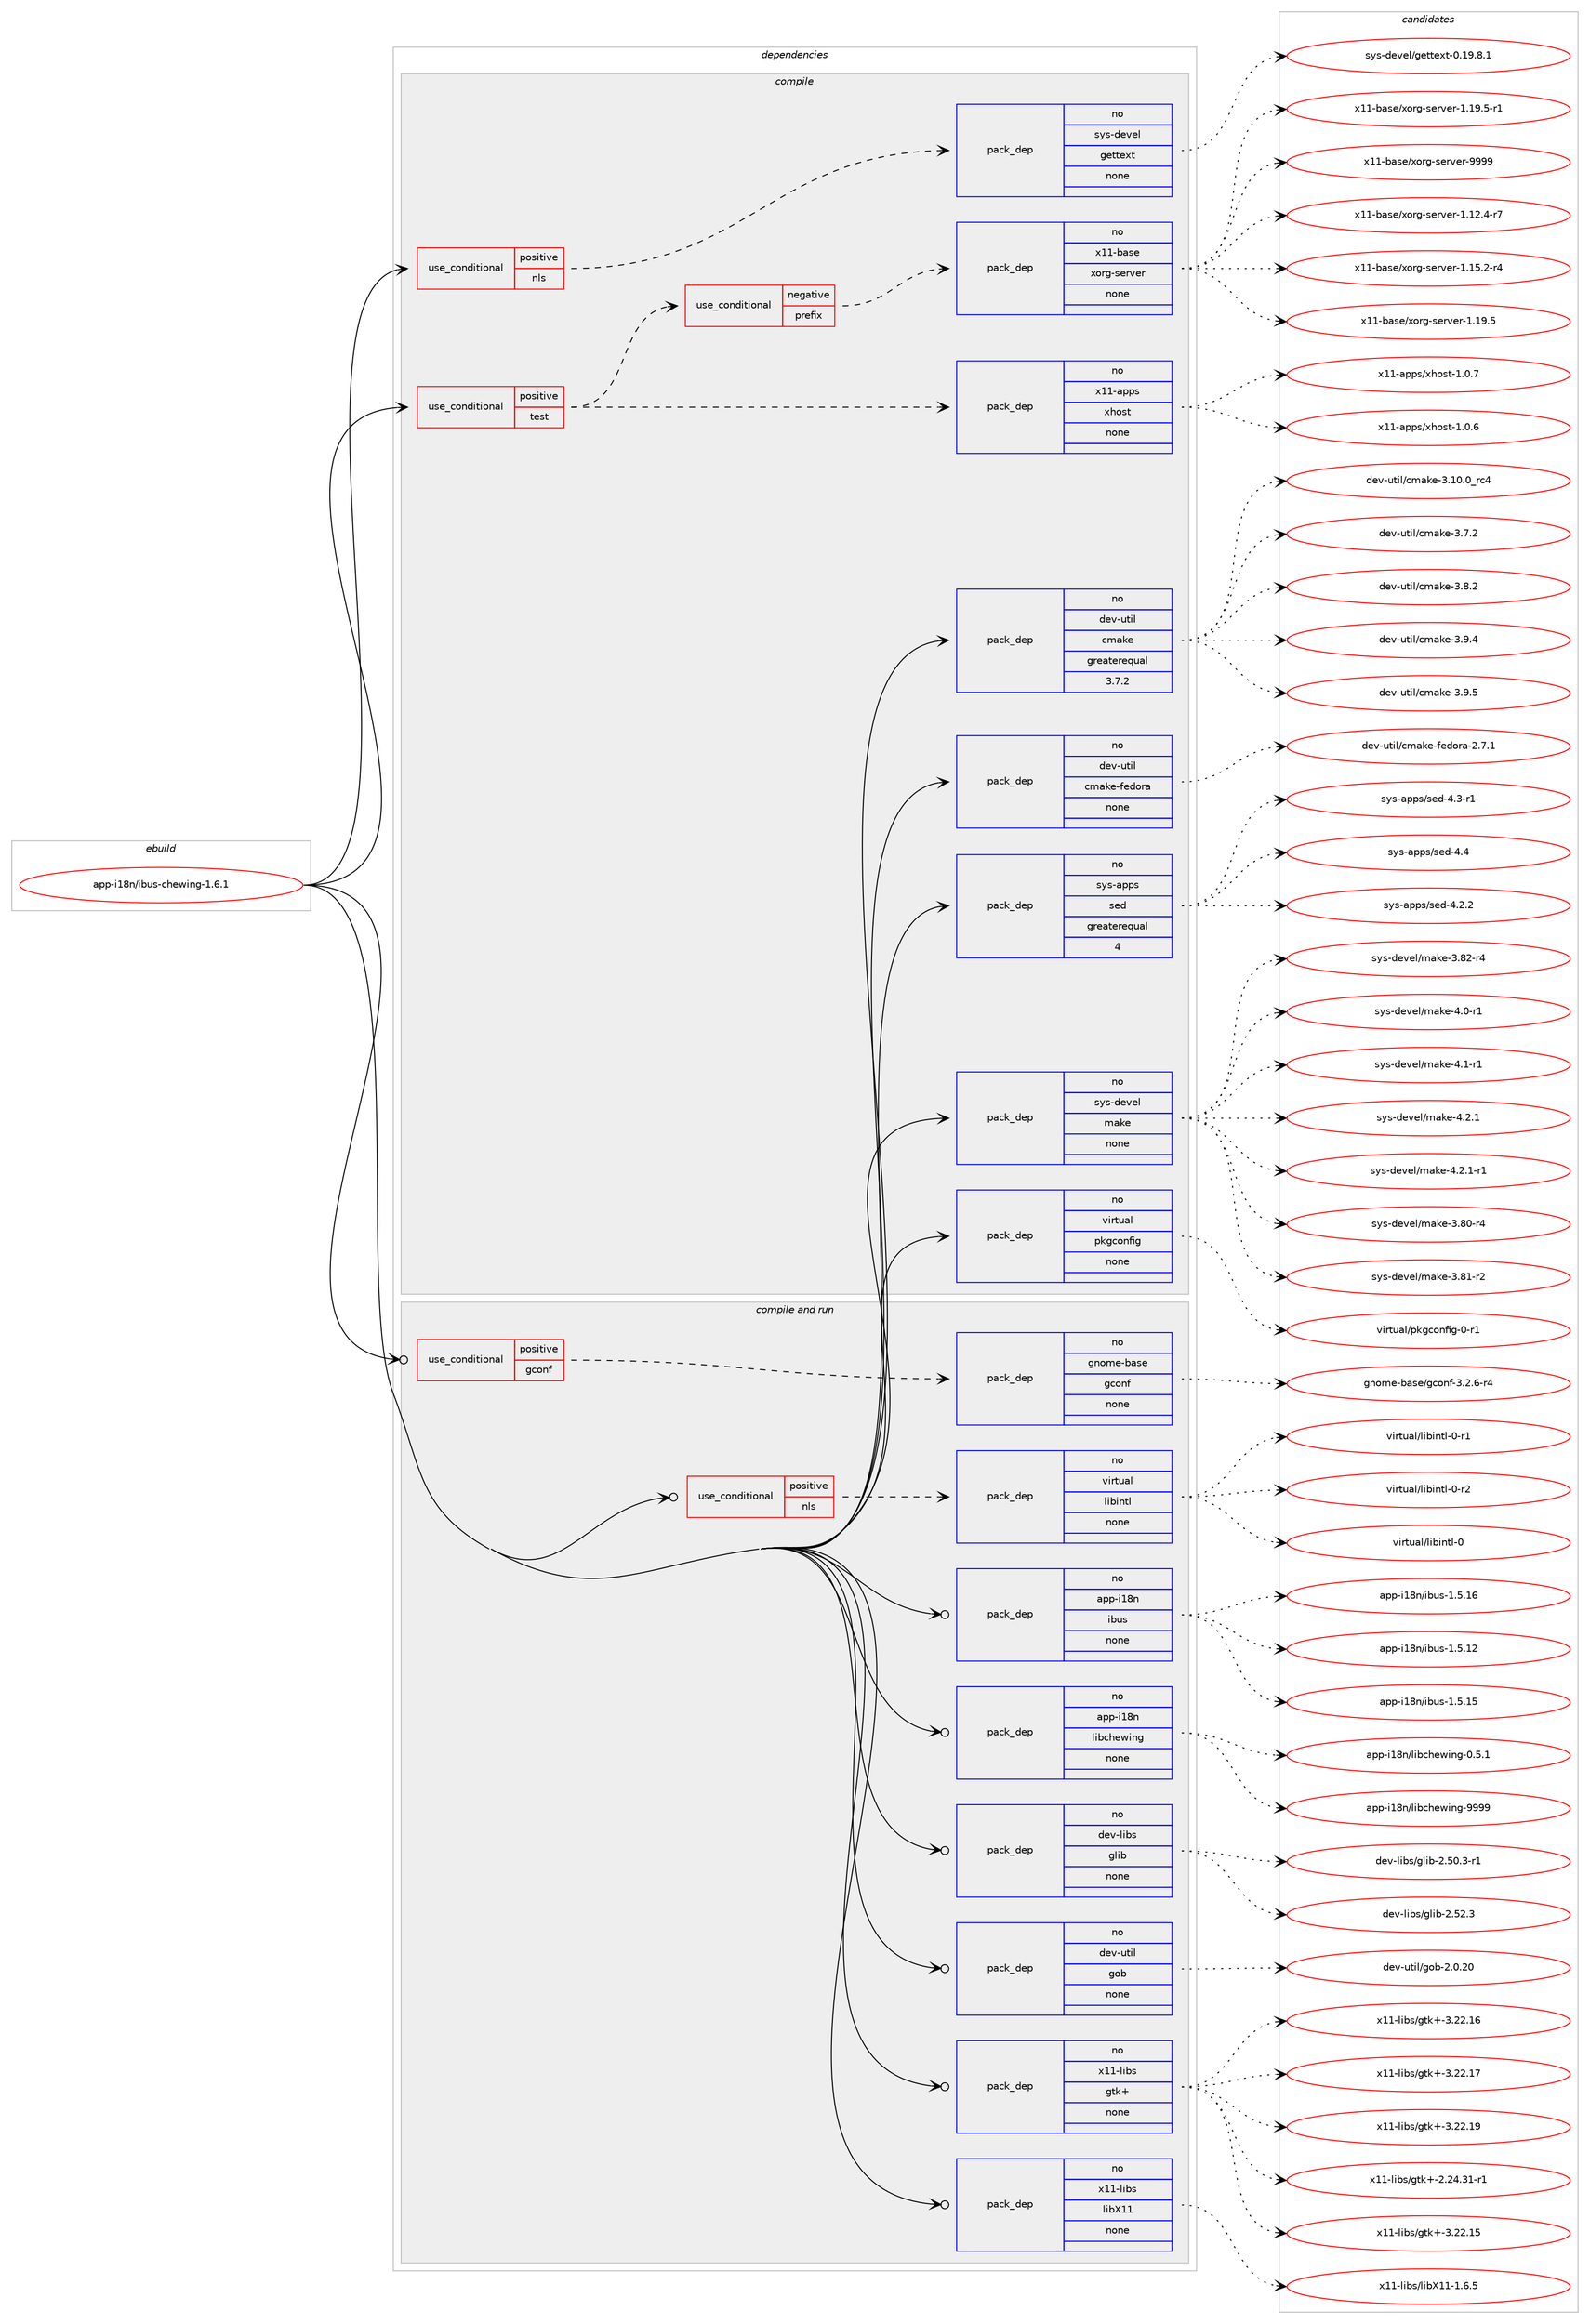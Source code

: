 digraph prolog {

# *************
# Graph options
# *************

newrank=true;
concentrate=true;
compound=true;
graph [rankdir=LR,fontname=Helvetica,fontsize=10,ranksep=1.5];#, ranksep=2.5, nodesep=0.2];
edge  [arrowhead=vee];
node  [fontname=Helvetica,fontsize=10];

# **********
# The ebuild
# **********

subgraph cluster_leftcol {
color=gray;
rank=same;
label=<<i>ebuild</i>>;
id [label="app-i18n/ibus-chewing-1.6.1", color=red, width=4, href="../app-i18n/ibus-chewing-1.6.1.svg"];
}

# ****************
# The dependencies
# ****************

subgraph cluster_midcol {
color=gray;
label=<<i>dependencies</i>>;
subgraph cluster_compile {
fillcolor="#eeeeee";
style=filled;
label=<<i>compile</i>>;
subgraph cond11780 {
dependency42408 [label=<<TABLE BORDER="0" CELLBORDER="1" CELLSPACING="0" CELLPADDING="4"><TR><TD ROWSPAN="3" CELLPADDING="10">use_conditional</TD></TR><TR><TD>positive</TD></TR><TR><TD>nls</TD></TR></TABLE>>, shape=none, color=red];
subgraph pack29976 {
dependency42409 [label=<<TABLE BORDER="0" CELLBORDER="1" CELLSPACING="0" CELLPADDING="4" WIDTH="220"><TR><TD ROWSPAN="6" CELLPADDING="30">pack_dep</TD></TR><TR><TD WIDTH="110">no</TD></TR><TR><TD>sys-devel</TD></TR><TR><TD>gettext</TD></TR><TR><TD>none</TD></TR><TR><TD></TD></TR></TABLE>>, shape=none, color=blue];
}
dependency42408:e -> dependency42409:w [weight=20,style="dashed",arrowhead="vee"];
}
id:e -> dependency42408:w [weight=20,style="solid",arrowhead="vee"];
subgraph cond11781 {
dependency42410 [label=<<TABLE BORDER="0" CELLBORDER="1" CELLSPACING="0" CELLPADDING="4"><TR><TD ROWSPAN="3" CELLPADDING="10">use_conditional</TD></TR><TR><TD>positive</TD></TR><TR><TD>test</TD></TR></TABLE>>, shape=none, color=red];
subgraph cond11782 {
dependency42411 [label=<<TABLE BORDER="0" CELLBORDER="1" CELLSPACING="0" CELLPADDING="4"><TR><TD ROWSPAN="3" CELLPADDING="10">use_conditional</TD></TR><TR><TD>negative</TD></TR><TR><TD>prefix</TD></TR></TABLE>>, shape=none, color=red];
subgraph pack29977 {
dependency42412 [label=<<TABLE BORDER="0" CELLBORDER="1" CELLSPACING="0" CELLPADDING="4" WIDTH="220"><TR><TD ROWSPAN="6" CELLPADDING="30">pack_dep</TD></TR><TR><TD WIDTH="110">no</TD></TR><TR><TD>x11-base</TD></TR><TR><TD>xorg-server</TD></TR><TR><TD>none</TD></TR><TR><TD></TD></TR></TABLE>>, shape=none, color=blue];
}
dependency42411:e -> dependency42412:w [weight=20,style="dashed",arrowhead="vee"];
}
dependency42410:e -> dependency42411:w [weight=20,style="dashed",arrowhead="vee"];
subgraph pack29978 {
dependency42413 [label=<<TABLE BORDER="0" CELLBORDER="1" CELLSPACING="0" CELLPADDING="4" WIDTH="220"><TR><TD ROWSPAN="6" CELLPADDING="30">pack_dep</TD></TR><TR><TD WIDTH="110">no</TD></TR><TR><TD>x11-apps</TD></TR><TR><TD>xhost</TD></TR><TR><TD>none</TD></TR><TR><TD></TD></TR></TABLE>>, shape=none, color=blue];
}
dependency42410:e -> dependency42413:w [weight=20,style="dashed",arrowhead="vee"];
}
id:e -> dependency42410:w [weight=20,style="solid",arrowhead="vee"];
subgraph pack29979 {
dependency42414 [label=<<TABLE BORDER="0" CELLBORDER="1" CELLSPACING="0" CELLPADDING="4" WIDTH="220"><TR><TD ROWSPAN="6" CELLPADDING="30">pack_dep</TD></TR><TR><TD WIDTH="110">no</TD></TR><TR><TD>dev-util</TD></TR><TR><TD>cmake</TD></TR><TR><TD>greaterequal</TD></TR><TR><TD>3.7.2</TD></TR></TABLE>>, shape=none, color=blue];
}
id:e -> dependency42414:w [weight=20,style="solid",arrowhead="vee"];
subgraph pack29980 {
dependency42415 [label=<<TABLE BORDER="0" CELLBORDER="1" CELLSPACING="0" CELLPADDING="4" WIDTH="220"><TR><TD ROWSPAN="6" CELLPADDING="30">pack_dep</TD></TR><TR><TD WIDTH="110">no</TD></TR><TR><TD>dev-util</TD></TR><TR><TD>cmake-fedora</TD></TR><TR><TD>none</TD></TR><TR><TD></TD></TR></TABLE>>, shape=none, color=blue];
}
id:e -> dependency42415:w [weight=20,style="solid",arrowhead="vee"];
subgraph pack29981 {
dependency42416 [label=<<TABLE BORDER="0" CELLBORDER="1" CELLSPACING="0" CELLPADDING="4" WIDTH="220"><TR><TD ROWSPAN="6" CELLPADDING="30">pack_dep</TD></TR><TR><TD WIDTH="110">no</TD></TR><TR><TD>sys-apps</TD></TR><TR><TD>sed</TD></TR><TR><TD>greaterequal</TD></TR><TR><TD>4</TD></TR></TABLE>>, shape=none, color=blue];
}
id:e -> dependency42416:w [weight=20,style="solid",arrowhead="vee"];
subgraph pack29982 {
dependency42417 [label=<<TABLE BORDER="0" CELLBORDER="1" CELLSPACING="0" CELLPADDING="4" WIDTH="220"><TR><TD ROWSPAN="6" CELLPADDING="30">pack_dep</TD></TR><TR><TD WIDTH="110">no</TD></TR><TR><TD>sys-devel</TD></TR><TR><TD>make</TD></TR><TR><TD>none</TD></TR><TR><TD></TD></TR></TABLE>>, shape=none, color=blue];
}
id:e -> dependency42417:w [weight=20,style="solid",arrowhead="vee"];
subgraph pack29983 {
dependency42418 [label=<<TABLE BORDER="0" CELLBORDER="1" CELLSPACING="0" CELLPADDING="4" WIDTH="220"><TR><TD ROWSPAN="6" CELLPADDING="30">pack_dep</TD></TR><TR><TD WIDTH="110">no</TD></TR><TR><TD>virtual</TD></TR><TR><TD>pkgconfig</TD></TR><TR><TD>none</TD></TR><TR><TD></TD></TR></TABLE>>, shape=none, color=blue];
}
id:e -> dependency42418:w [weight=20,style="solid",arrowhead="vee"];
}
subgraph cluster_compileandrun {
fillcolor="#eeeeee";
style=filled;
label=<<i>compile and run</i>>;
subgraph cond11783 {
dependency42419 [label=<<TABLE BORDER="0" CELLBORDER="1" CELLSPACING="0" CELLPADDING="4"><TR><TD ROWSPAN="3" CELLPADDING="10">use_conditional</TD></TR><TR><TD>positive</TD></TR><TR><TD>gconf</TD></TR></TABLE>>, shape=none, color=red];
subgraph pack29984 {
dependency42420 [label=<<TABLE BORDER="0" CELLBORDER="1" CELLSPACING="0" CELLPADDING="4" WIDTH="220"><TR><TD ROWSPAN="6" CELLPADDING="30">pack_dep</TD></TR><TR><TD WIDTH="110">no</TD></TR><TR><TD>gnome-base</TD></TR><TR><TD>gconf</TD></TR><TR><TD>none</TD></TR><TR><TD></TD></TR></TABLE>>, shape=none, color=blue];
}
dependency42419:e -> dependency42420:w [weight=20,style="dashed",arrowhead="vee"];
}
id:e -> dependency42419:w [weight=20,style="solid",arrowhead="odotvee"];
subgraph cond11784 {
dependency42421 [label=<<TABLE BORDER="0" CELLBORDER="1" CELLSPACING="0" CELLPADDING="4"><TR><TD ROWSPAN="3" CELLPADDING="10">use_conditional</TD></TR><TR><TD>positive</TD></TR><TR><TD>nls</TD></TR></TABLE>>, shape=none, color=red];
subgraph pack29985 {
dependency42422 [label=<<TABLE BORDER="0" CELLBORDER="1" CELLSPACING="0" CELLPADDING="4" WIDTH="220"><TR><TD ROWSPAN="6" CELLPADDING="30">pack_dep</TD></TR><TR><TD WIDTH="110">no</TD></TR><TR><TD>virtual</TD></TR><TR><TD>libintl</TD></TR><TR><TD>none</TD></TR><TR><TD></TD></TR></TABLE>>, shape=none, color=blue];
}
dependency42421:e -> dependency42422:w [weight=20,style="dashed",arrowhead="vee"];
}
id:e -> dependency42421:w [weight=20,style="solid",arrowhead="odotvee"];
subgraph pack29986 {
dependency42423 [label=<<TABLE BORDER="0" CELLBORDER="1" CELLSPACING="0" CELLPADDING="4" WIDTH="220"><TR><TD ROWSPAN="6" CELLPADDING="30">pack_dep</TD></TR><TR><TD WIDTH="110">no</TD></TR><TR><TD>app-i18n</TD></TR><TR><TD>ibus</TD></TR><TR><TD>none</TD></TR><TR><TD></TD></TR></TABLE>>, shape=none, color=blue];
}
id:e -> dependency42423:w [weight=20,style="solid",arrowhead="odotvee"];
subgraph pack29987 {
dependency42424 [label=<<TABLE BORDER="0" CELLBORDER="1" CELLSPACING="0" CELLPADDING="4" WIDTH="220"><TR><TD ROWSPAN="6" CELLPADDING="30">pack_dep</TD></TR><TR><TD WIDTH="110">no</TD></TR><TR><TD>app-i18n</TD></TR><TR><TD>libchewing</TD></TR><TR><TD>none</TD></TR><TR><TD></TD></TR></TABLE>>, shape=none, color=blue];
}
id:e -> dependency42424:w [weight=20,style="solid",arrowhead="odotvee"];
subgraph pack29988 {
dependency42425 [label=<<TABLE BORDER="0" CELLBORDER="1" CELLSPACING="0" CELLPADDING="4" WIDTH="220"><TR><TD ROWSPAN="6" CELLPADDING="30">pack_dep</TD></TR><TR><TD WIDTH="110">no</TD></TR><TR><TD>dev-libs</TD></TR><TR><TD>glib</TD></TR><TR><TD>none</TD></TR><TR><TD></TD></TR></TABLE>>, shape=none, color=blue];
}
id:e -> dependency42425:w [weight=20,style="solid",arrowhead="odotvee"];
subgraph pack29989 {
dependency42426 [label=<<TABLE BORDER="0" CELLBORDER="1" CELLSPACING="0" CELLPADDING="4" WIDTH="220"><TR><TD ROWSPAN="6" CELLPADDING="30">pack_dep</TD></TR><TR><TD WIDTH="110">no</TD></TR><TR><TD>dev-util</TD></TR><TR><TD>gob</TD></TR><TR><TD>none</TD></TR><TR><TD></TD></TR></TABLE>>, shape=none, color=blue];
}
id:e -> dependency42426:w [weight=20,style="solid",arrowhead="odotvee"];
subgraph pack29990 {
dependency42427 [label=<<TABLE BORDER="0" CELLBORDER="1" CELLSPACING="0" CELLPADDING="4" WIDTH="220"><TR><TD ROWSPAN="6" CELLPADDING="30">pack_dep</TD></TR><TR><TD WIDTH="110">no</TD></TR><TR><TD>x11-libs</TD></TR><TR><TD>gtk+</TD></TR><TR><TD>none</TD></TR><TR><TD></TD></TR></TABLE>>, shape=none, color=blue];
}
id:e -> dependency42427:w [weight=20,style="solid",arrowhead="odotvee"];
subgraph pack29991 {
dependency42428 [label=<<TABLE BORDER="0" CELLBORDER="1" CELLSPACING="0" CELLPADDING="4" WIDTH="220"><TR><TD ROWSPAN="6" CELLPADDING="30">pack_dep</TD></TR><TR><TD WIDTH="110">no</TD></TR><TR><TD>x11-libs</TD></TR><TR><TD>libX11</TD></TR><TR><TD>none</TD></TR><TR><TD></TD></TR></TABLE>>, shape=none, color=blue];
}
id:e -> dependency42428:w [weight=20,style="solid",arrowhead="odotvee"];
}
subgraph cluster_run {
fillcolor="#eeeeee";
style=filled;
label=<<i>run</i>>;
}
}

# **************
# The candidates
# **************

subgraph cluster_choices {
rank=same;
color=gray;
label=<<i>candidates</i>>;

subgraph choice29976 {
color=black;
nodesep=1;
choice1151211154510010111810110847103101116116101120116454846495746564649 [label="sys-devel/gettext-0.19.8.1", color=red, width=4,href="../sys-devel/gettext-0.19.8.1.svg"];
dependency42409:e -> choice1151211154510010111810110847103101116116101120116454846495746564649:w [style=dotted,weight="100"];
}
subgraph choice29977 {
color=black;
nodesep=1;
choice12049494598971151014712011111410345115101114118101114454946495046524511455 [label="x11-base/xorg-server-1.12.4-r7", color=red, width=4,href="../x11-base/xorg-server-1.12.4-r7.svg"];
choice12049494598971151014712011111410345115101114118101114454946495346504511452 [label="x11-base/xorg-server-1.15.2-r4", color=red, width=4,href="../x11-base/xorg-server-1.15.2-r4.svg"];
choice1204949459897115101471201111141034511510111411810111445494649574653 [label="x11-base/xorg-server-1.19.5", color=red, width=4,href="../x11-base/xorg-server-1.19.5.svg"];
choice12049494598971151014712011111410345115101114118101114454946495746534511449 [label="x11-base/xorg-server-1.19.5-r1", color=red, width=4,href="../x11-base/xorg-server-1.19.5-r1.svg"];
choice120494945989711510147120111114103451151011141181011144557575757 [label="x11-base/xorg-server-9999", color=red, width=4,href="../x11-base/xorg-server-9999.svg"];
dependency42412:e -> choice12049494598971151014712011111410345115101114118101114454946495046524511455:w [style=dotted,weight="100"];
dependency42412:e -> choice12049494598971151014712011111410345115101114118101114454946495346504511452:w [style=dotted,weight="100"];
dependency42412:e -> choice1204949459897115101471201111141034511510111411810111445494649574653:w [style=dotted,weight="100"];
dependency42412:e -> choice12049494598971151014712011111410345115101114118101114454946495746534511449:w [style=dotted,weight="100"];
dependency42412:e -> choice120494945989711510147120111114103451151011141181011144557575757:w [style=dotted,weight="100"];
}
subgraph choice29978 {
color=black;
nodesep=1;
choice1204949459711211211547120104111115116454946484654 [label="x11-apps/xhost-1.0.6", color=red, width=4,href="../x11-apps/xhost-1.0.6.svg"];
choice1204949459711211211547120104111115116454946484655 [label="x11-apps/xhost-1.0.7", color=red, width=4,href="../x11-apps/xhost-1.0.7.svg"];
dependency42413:e -> choice1204949459711211211547120104111115116454946484654:w [style=dotted,weight="100"];
dependency42413:e -> choice1204949459711211211547120104111115116454946484655:w [style=dotted,weight="100"];
}
subgraph choice29979 {
color=black;
nodesep=1;
choice1001011184511711610510847991099710710145514649484648951149952 [label="dev-util/cmake-3.10.0_rc4", color=red, width=4,href="../dev-util/cmake-3.10.0_rc4.svg"];
choice10010111845117116105108479910997107101455146554650 [label="dev-util/cmake-3.7.2", color=red, width=4,href="../dev-util/cmake-3.7.2.svg"];
choice10010111845117116105108479910997107101455146564650 [label="dev-util/cmake-3.8.2", color=red, width=4,href="../dev-util/cmake-3.8.2.svg"];
choice10010111845117116105108479910997107101455146574652 [label="dev-util/cmake-3.9.4", color=red, width=4,href="../dev-util/cmake-3.9.4.svg"];
choice10010111845117116105108479910997107101455146574653 [label="dev-util/cmake-3.9.5", color=red, width=4,href="../dev-util/cmake-3.9.5.svg"];
dependency42414:e -> choice1001011184511711610510847991099710710145514649484648951149952:w [style=dotted,weight="100"];
dependency42414:e -> choice10010111845117116105108479910997107101455146554650:w [style=dotted,weight="100"];
dependency42414:e -> choice10010111845117116105108479910997107101455146564650:w [style=dotted,weight="100"];
dependency42414:e -> choice10010111845117116105108479910997107101455146574652:w [style=dotted,weight="100"];
dependency42414:e -> choice10010111845117116105108479910997107101455146574653:w [style=dotted,weight="100"];
}
subgraph choice29980 {
color=black;
nodesep=1;
choice100101118451171161051084799109971071014510210110011111497455046554649 [label="dev-util/cmake-fedora-2.7.1", color=red, width=4,href="../dev-util/cmake-fedora-2.7.1.svg"];
dependency42415:e -> choice100101118451171161051084799109971071014510210110011111497455046554649:w [style=dotted,weight="100"];
}
subgraph choice29981 {
color=black;
nodesep=1;
choice115121115459711211211547115101100455246504650 [label="sys-apps/sed-4.2.2", color=red, width=4,href="../sys-apps/sed-4.2.2.svg"];
choice115121115459711211211547115101100455246514511449 [label="sys-apps/sed-4.3-r1", color=red, width=4,href="../sys-apps/sed-4.3-r1.svg"];
choice11512111545971121121154711510110045524652 [label="sys-apps/sed-4.4", color=red, width=4,href="../sys-apps/sed-4.4.svg"];
dependency42416:e -> choice115121115459711211211547115101100455246504650:w [style=dotted,weight="100"];
dependency42416:e -> choice115121115459711211211547115101100455246514511449:w [style=dotted,weight="100"];
dependency42416:e -> choice11512111545971121121154711510110045524652:w [style=dotted,weight="100"];
}
subgraph choice29982 {
color=black;
nodesep=1;
choice11512111545100101118101108471099710710145514656484511452 [label="sys-devel/make-3.80-r4", color=red, width=4,href="../sys-devel/make-3.80-r4.svg"];
choice11512111545100101118101108471099710710145514656494511450 [label="sys-devel/make-3.81-r2", color=red, width=4,href="../sys-devel/make-3.81-r2.svg"];
choice11512111545100101118101108471099710710145514656504511452 [label="sys-devel/make-3.82-r4", color=red, width=4,href="../sys-devel/make-3.82-r4.svg"];
choice115121115451001011181011084710997107101455246484511449 [label="sys-devel/make-4.0-r1", color=red, width=4,href="../sys-devel/make-4.0-r1.svg"];
choice115121115451001011181011084710997107101455246494511449 [label="sys-devel/make-4.1-r1", color=red, width=4,href="../sys-devel/make-4.1-r1.svg"];
choice115121115451001011181011084710997107101455246504649 [label="sys-devel/make-4.2.1", color=red, width=4,href="../sys-devel/make-4.2.1.svg"];
choice1151211154510010111810110847109971071014552465046494511449 [label="sys-devel/make-4.2.1-r1", color=red, width=4,href="../sys-devel/make-4.2.1-r1.svg"];
dependency42417:e -> choice11512111545100101118101108471099710710145514656484511452:w [style=dotted,weight="100"];
dependency42417:e -> choice11512111545100101118101108471099710710145514656494511450:w [style=dotted,weight="100"];
dependency42417:e -> choice11512111545100101118101108471099710710145514656504511452:w [style=dotted,weight="100"];
dependency42417:e -> choice115121115451001011181011084710997107101455246484511449:w [style=dotted,weight="100"];
dependency42417:e -> choice115121115451001011181011084710997107101455246494511449:w [style=dotted,weight="100"];
dependency42417:e -> choice115121115451001011181011084710997107101455246504649:w [style=dotted,weight="100"];
dependency42417:e -> choice1151211154510010111810110847109971071014552465046494511449:w [style=dotted,weight="100"];
}
subgraph choice29983 {
color=black;
nodesep=1;
choice11810511411611797108471121071039911111010210510345484511449 [label="virtual/pkgconfig-0-r1", color=red, width=4,href="../virtual/pkgconfig-0-r1.svg"];
dependency42418:e -> choice11810511411611797108471121071039911111010210510345484511449:w [style=dotted,weight="100"];
}
subgraph choice29984 {
color=black;
nodesep=1;
choice10311011110910145989711510147103991111101024551465046544511452 [label="gnome-base/gconf-3.2.6-r4", color=red, width=4,href="../gnome-base/gconf-3.2.6-r4.svg"];
dependency42420:e -> choice10311011110910145989711510147103991111101024551465046544511452:w [style=dotted,weight="100"];
}
subgraph choice29985 {
color=black;
nodesep=1;
choice1181051141161179710847108105981051101161084548 [label="virtual/libintl-0", color=red, width=4,href="../virtual/libintl-0.svg"];
choice11810511411611797108471081059810511011610845484511449 [label="virtual/libintl-0-r1", color=red, width=4,href="../virtual/libintl-0-r1.svg"];
choice11810511411611797108471081059810511011610845484511450 [label="virtual/libintl-0-r2", color=red, width=4,href="../virtual/libintl-0-r2.svg"];
dependency42422:e -> choice1181051141161179710847108105981051101161084548:w [style=dotted,weight="100"];
dependency42422:e -> choice11810511411611797108471081059810511011610845484511449:w [style=dotted,weight="100"];
dependency42422:e -> choice11810511411611797108471081059810511011610845484511450:w [style=dotted,weight="100"];
}
subgraph choice29986 {
color=black;
nodesep=1;
choice97112112451054956110471059811711545494653464950 [label="app-i18n/ibus-1.5.12", color=red, width=4,href="../app-i18n/ibus-1.5.12.svg"];
choice97112112451054956110471059811711545494653464953 [label="app-i18n/ibus-1.5.15", color=red, width=4,href="../app-i18n/ibus-1.5.15.svg"];
choice97112112451054956110471059811711545494653464954 [label="app-i18n/ibus-1.5.16", color=red, width=4,href="../app-i18n/ibus-1.5.16.svg"];
dependency42423:e -> choice97112112451054956110471059811711545494653464950:w [style=dotted,weight="100"];
dependency42423:e -> choice97112112451054956110471059811711545494653464953:w [style=dotted,weight="100"];
dependency42423:e -> choice97112112451054956110471059811711545494653464954:w [style=dotted,weight="100"];
}
subgraph choice29987 {
color=black;
nodesep=1;
choice97112112451054956110471081059899104101119105110103454846534649 [label="app-i18n/libchewing-0.5.1", color=red, width=4,href="../app-i18n/libchewing-0.5.1.svg"];
choice971121124510549561104710810598991041011191051101034557575757 [label="app-i18n/libchewing-9999", color=red, width=4,href="../app-i18n/libchewing-9999.svg"];
dependency42424:e -> choice97112112451054956110471081059899104101119105110103454846534649:w [style=dotted,weight="100"];
dependency42424:e -> choice971121124510549561104710810598991041011191051101034557575757:w [style=dotted,weight="100"];
}
subgraph choice29988 {
color=black;
nodesep=1;
choice10010111845108105981154710310810598455046534846514511449 [label="dev-libs/glib-2.50.3-r1", color=red, width=4,href="../dev-libs/glib-2.50.3-r1.svg"];
choice1001011184510810598115471031081059845504653504651 [label="dev-libs/glib-2.52.3", color=red, width=4,href="../dev-libs/glib-2.52.3.svg"];
dependency42425:e -> choice10010111845108105981154710310810598455046534846514511449:w [style=dotted,weight="100"];
dependency42425:e -> choice1001011184510810598115471031081059845504653504651:w [style=dotted,weight="100"];
}
subgraph choice29989 {
color=black;
nodesep=1;
choice10010111845117116105108471031119845504648465048 [label="dev-util/gob-2.0.20", color=red, width=4,href="../dev-util/gob-2.0.20.svg"];
dependency42426:e -> choice10010111845117116105108471031119845504648465048:w [style=dotted,weight="100"];
}
subgraph choice29990 {
color=black;
nodesep=1;
choice12049494510810598115471031161074345504650524651494511449 [label="x11-libs/gtk+-2.24.31-r1", color=red, width=4,href="../x11-libs/gtk+-2.24.31-r1.svg"];
choice1204949451081059811547103116107434551465050464953 [label="x11-libs/gtk+-3.22.15", color=red, width=4,href="../x11-libs/gtk+-3.22.15.svg"];
choice1204949451081059811547103116107434551465050464954 [label="x11-libs/gtk+-3.22.16", color=red, width=4,href="../x11-libs/gtk+-3.22.16.svg"];
choice1204949451081059811547103116107434551465050464955 [label="x11-libs/gtk+-3.22.17", color=red, width=4,href="../x11-libs/gtk+-3.22.17.svg"];
choice1204949451081059811547103116107434551465050464957 [label="x11-libs/gtk+-3.22.19", color=red, width=4,href="../x11-libs/gtk+-3.22.19.svg"];
dependency42427:e -> choice12049494510810598115471031161074345504650524651494511449:w [style=dotted,weight="100"];
dependency42427:e -> choice1204949451081059811547103116107434551465050464953:w [style=dotted,weight="100"];
dependency42427:e -> choice1204949451081059811547103116107434551465050464954:w [style=dotted,weight="100"];
dependency42427:e -> choice1204949451081059811547103116107434551465050464955:w [style=dotted,weight="100"];
dependency42427:e -> choice1204949451081059811547103116107434551465050464957:w [style=dotted,weight="100"];
}
subgraph choice29991 {
color=black;
nodesep=1;
choice120494945108105981154710810598884949454946544653 [label="x11-libs/libX11-1.6.5", color=red, width=4,href="../x11-libs/libX11-1.6.5.svg"];
dependency42428:e -> choice120494945108105981154710810598884949454946544653:w [style=dotted,weight="100"];
}
}

}
